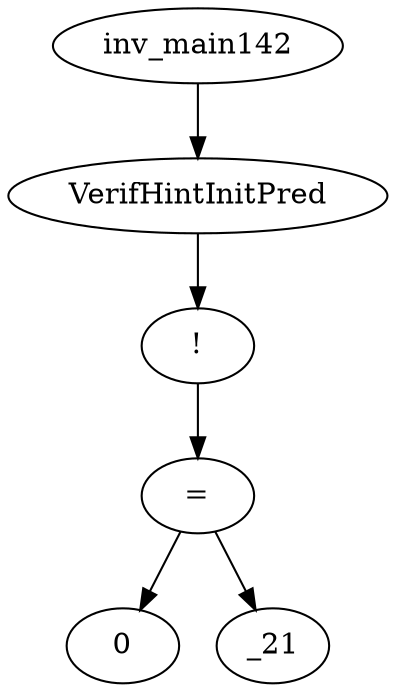 digraph dag {
0 [label="inv_main142"];
1 [label="VerifHintInitPred"];
2 [label="!"];
3 [label="="];
4 [label="0"];
5 [label="_21"];
0->1
1->2
2->3
3->5
3 -> 4
}
